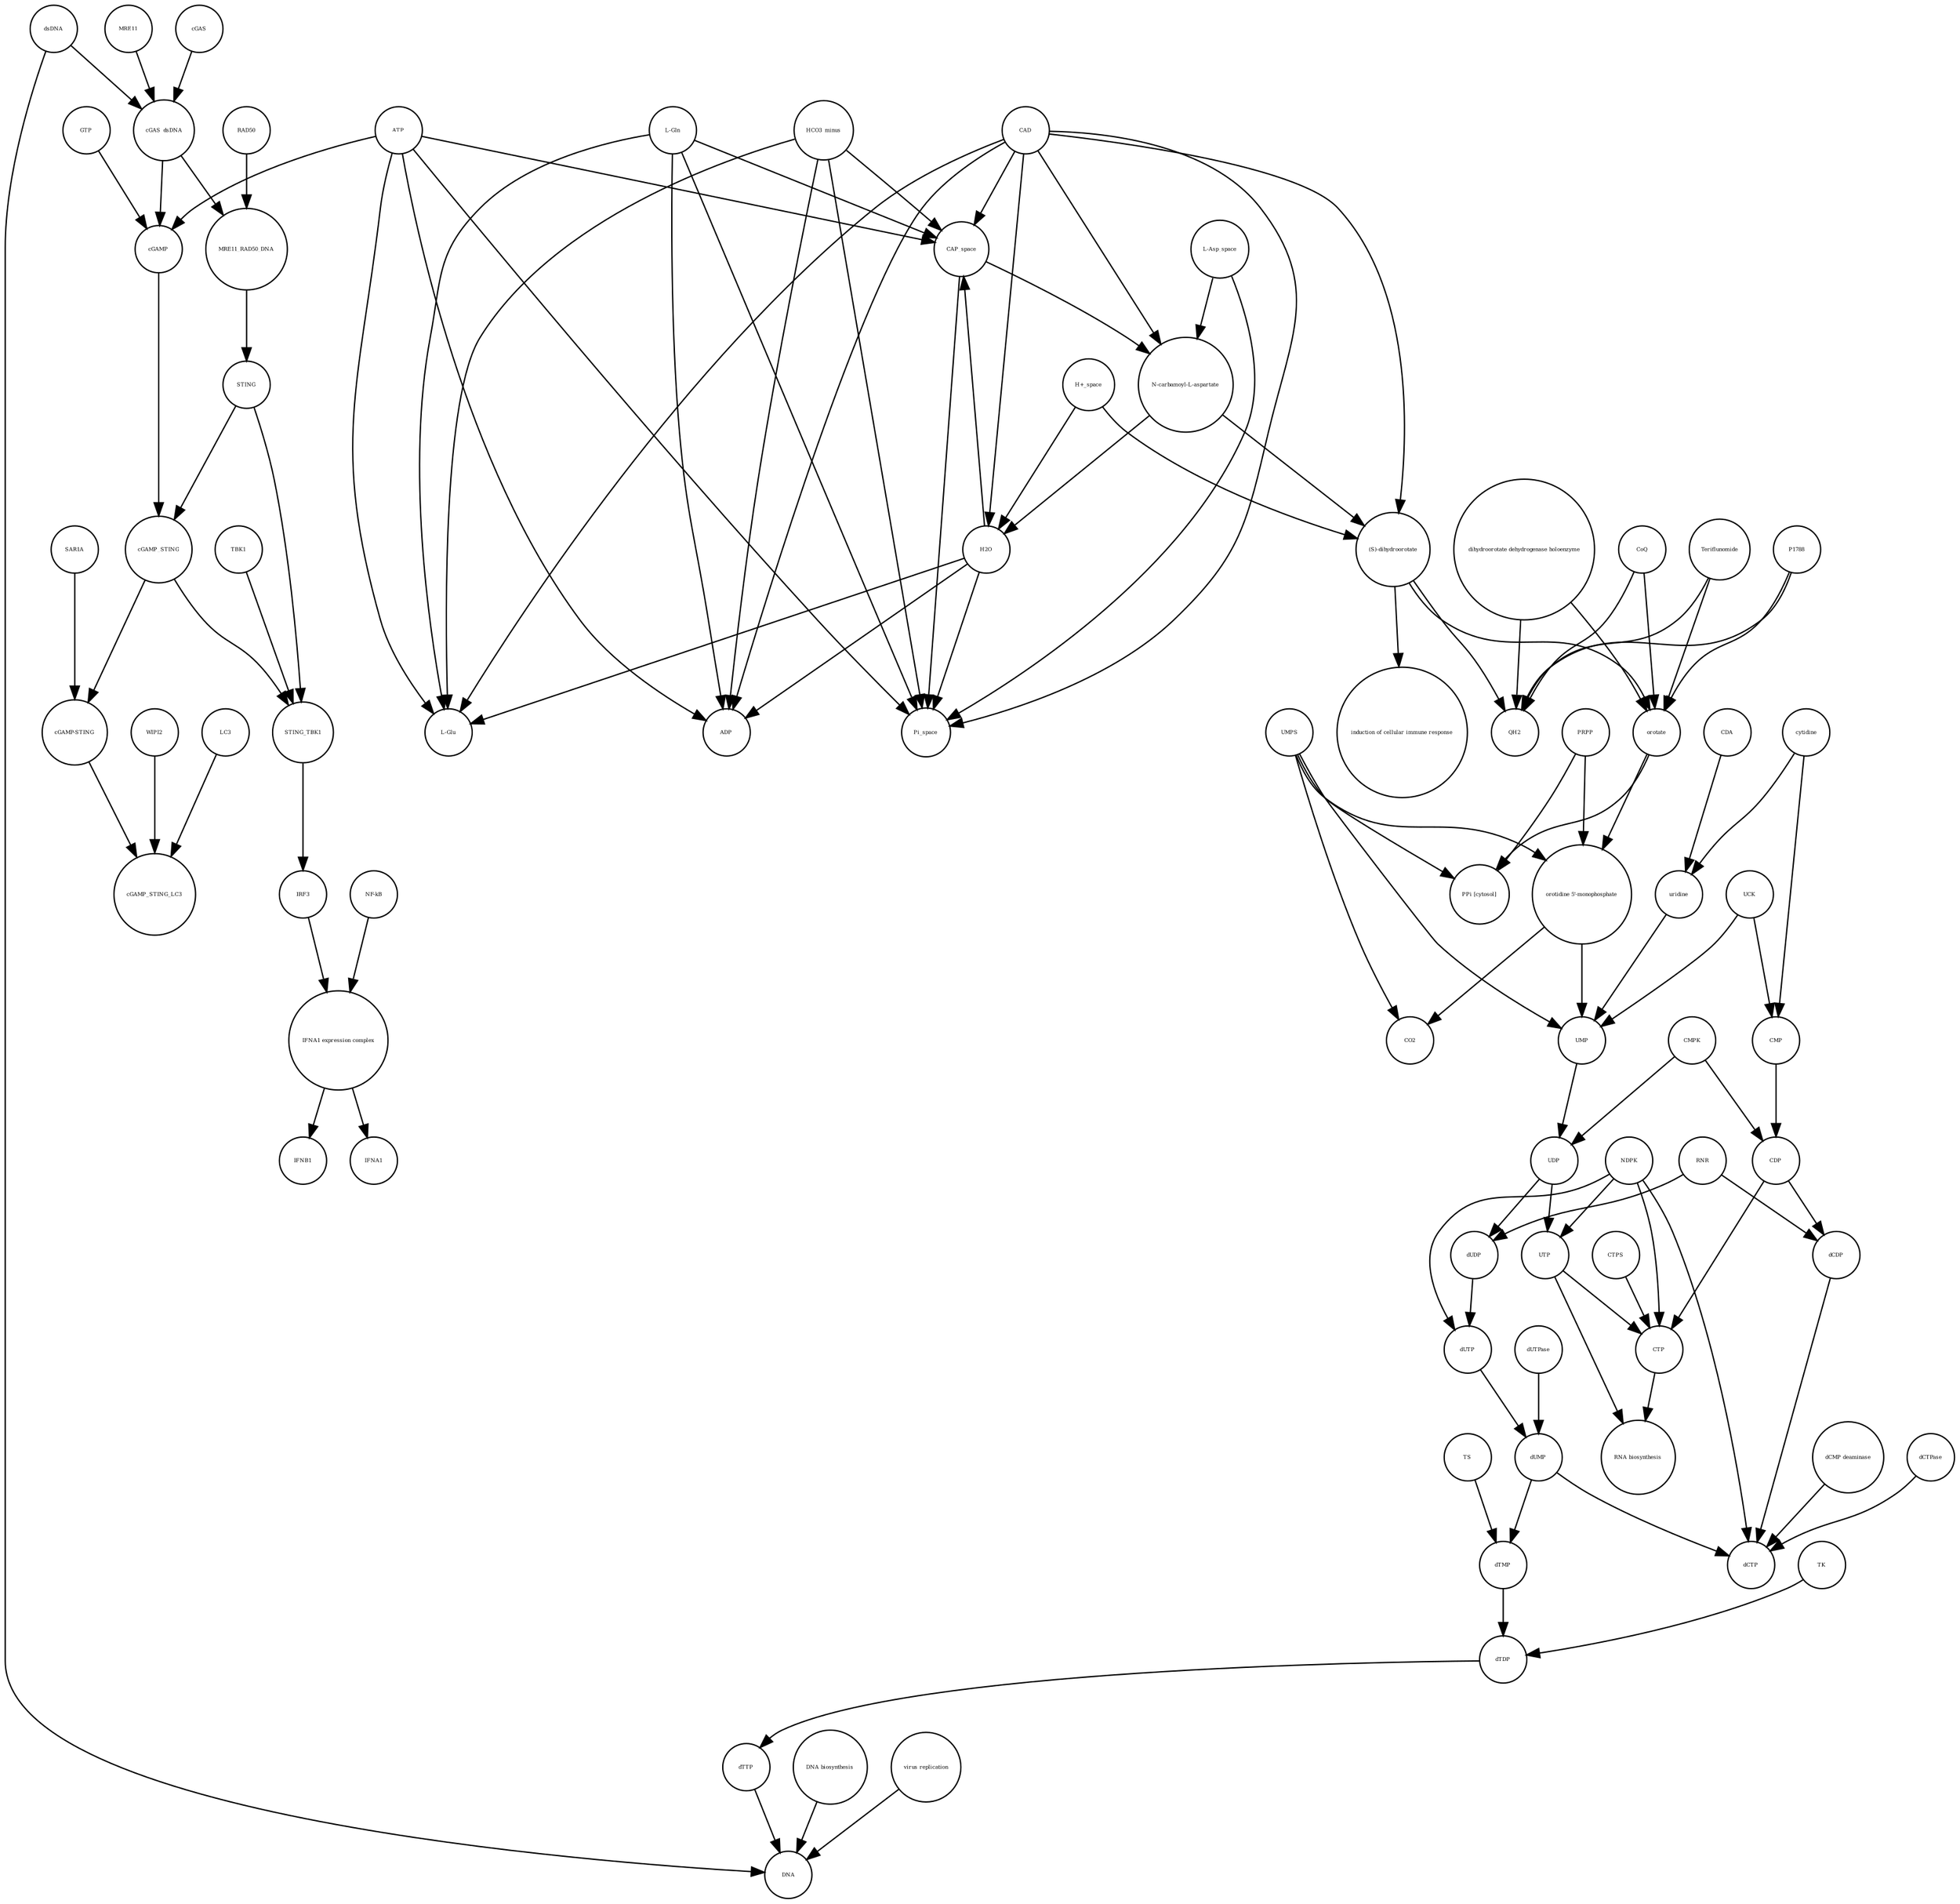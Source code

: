 strict digraph  {
UTP [annotation="", bipartite=0, cls="simple chemical", fontsize=4, label=UTP, shape=circle];
"RNA biosynthesis" [annotation="urn_miriam_obo.go_GO%3A0032774", bipartite=0, cls=phenotype, fontsize=4, label="RNA biosynthesis", shape=circle];
CTP [annotation="", bipartite=0, cls="simple chemical", fontsize=4, label=CTP, shape=circle];
"(S)-dihydroorotate" [annotation="", bipartite=0, cls="simple chemical", fontsize=4, label="(S)-dihydroorotate", shape=circle];
"induction of cellular immune response" [annotation="", bipartite=0, cls=phenotype, fontsize=4, label="induction of cellular immune response", shape=circle];
DNA [annotation="", bipartite=0, cls="nucleic acid feature", fontsize=4, label=DNA, shape=circle];
"L-Gln" [annotation="", bipartite=0, cls="simple chemical", fontsize=4, label="L-Gln", shape=circle];
CDA [annotation="", bipartite=0, cls=macromolecule, fontsize=4, label=CDA, shape=circle];
dUTP [annotation="", bipartite=0, cls="simple chemical", fontsize=4, label=dUTP, shape=circle];
uridine [annotation="", bipartite=0, cls="simple chemical", fontsize=4, label=uridine, shape=circle];
CMP [annotation="", bipartite=0, cls="simple chemical", fontsize=4, label=CMP, shape=circle];
dTDP [annotation="", bipartite=0, cls="simple chemical", fontsize=4, label=dTDP, shape=circle];
ADP [annotation="", bipartite=0, cls="simple chemical", fontsize=4, label=ADP, shape=circle];
dUMP [annotation="", bipartite=0, cls="simple chemical", fontsize=4, label=dUMP, shape=circle];
dsDNA [annotation="", bipartite=0, cls="simple chemical", fontsize=4, label=dsDNA, shape=circle];
"IFNA1 expression complex" [annotation="", bipartite=0, cls=complex, fontsize=4, label="IFNA1 expression complex", shape=circle];
UMP [annotation="", bipartite=0, cls="simple chemical", fontsize=4, label=UMP, shape=circle];
RAD50 [annotation="", bipartite=0, cls="macromolecule multimer", fontsize=4, label=RAD50, shape=circle];
IFNA1 [annotation="", bipartite=0, cls="nucleic acid feature", fontsize=4, label=IFNA1, shape=circle];
cGAMP [annotation="", bipartite=0, cls="simple chemical", fontsize=4, label=cGAMP, shape=circle];
"dihydroorotate dehydrogenase holoenzyme" [annotation="", bipartite=0, cls="simple chemical", fontsize=4, label="dihydroorotate dehydrogenase holoenzyme", shape=circle];
dTTP [annotation="", bipartite=0, cls="simple chemical", fontsize=4, label=dTTP, shape=circle];
IFNB1 [annotation="", bipartite=0, cls="nucleic acid feature", fontsize=4, label=IFNB1, shape=circle];
cGAS [annotation="", bipartite=0, cls=macromolecule, fontsize=4, label=cGAS, shape=circle];
CAD [annotation="", bipartite=0, cls=macromolecule, fontsize=4, label=CAD, shape=circle];
"H+_space" [annotation="", bipartite=0, cls="simple chemical", fontsize=4, label="H+_space", shape=circle];
CoQ [annotation="", bipartite=0, cls="simple chemical", fontsize=4, label=CoQ, shape=circle];
cGAMP_STING_LC3 [annotation="", bipartite=0, cls=complex, fontsize=4, label=cGAMP_STING_LC3, shape=circle];
STING [annotation="", bipartite=0, cls="macromolecule multimer", fontsize=4, label=STING, shape=circle];
orotate [annotation="", bipartite=0, cls="simple chemical", fontsize=4, label=orotate, shape=circle];
"orotidine 5'-monophosphate" [annotation="", bipartite=0, cls="simple chemical", fontsize=4, label="orotidine 5'-monophosphate", shape=circle];
NDPK [annotation="", bipartite=0, cls=macromolecule, fontsize=4, label=NDPK, shape=circle];
QH2 [annotation="", bipartite=0, cls="simple chemical", fontsize=4, label=QH2, shape=circle];
TK [annotation="", bipartite=0, cls=macromolecule, fontsize=4, label=TK, shape=circle];
dTMP [annotation="", bipartite=0, cls="simple chemical", fontsize=4, label=dTMP, shape=circle];
"DNA biosynthesis" [annotation="urn_miriam_obo.go_GO%3A0071897", bipartite=0, cls=phenotype, fontsize=4, label="DNA biosynthesis", shape=circle];
CMPK [annotation="", bipartite=0, cls=macromolecule, fontsize=4, label=CMPK, shape=circle];
H2O [annotation="", bipartite=0, cls="simple chemical", fontsize=4, label=H2O, shape=circle];
cGAMP_STING [annotation="", bipartite=0, cls=complex, fontsize=4, label=cGAMP_STING, shape=circle];
"virus replication" [annotation="", bipartite=0, cls=phenotype, fontsize=4, label="virus replication", shape=circle];
"dCMP deaminase" [annotation="", bipartite=0, cls=macromolecule, fontsize=4, label="dCMP deaminase", shape=circle];
dUDP [annotation="", bipartite=0, cls="simple chemical", fontsize=4, label=dUDP, shape=circle];
IRF3 [annotation="", bipartite=0, cls="macromolecule multimer", fontsize=4, label=IRF3, shape=circle];
Teriflunomide [annotation="", bipartite=0, cls="simple chemical", fontsize=4, label=Teriflunomide, shape=circle];
"L-Glu" [annotation="", bipartite=0, cls="simple chemical", fontsize=4, label="L-Glu", shape=circle];
cGAS_dsDNA [annotation="", bipartite=0, cls=complex, fontsize=4, label=cGAS_dsDNA, shape=circle];
P1788 [annotation="", bipartite=0, cls="simple chemical", fontsize=4, label=P1788, shape=circle];
TS [annotation="", bipartite=0, cls=macromolecule, fontsize=4, label=TS, shape=circle];
CAP_space [annotation="", bipartite=0, cls="simple chemical", fontsize=4, label=CAP_space, shape=circle];
MRE11 [annotation="", bipartite=0, cls="macromolecule multimer", fontsize=4, label=MRE11, shape=circle];
dCDP [annotation="", bipartite=0, cls="simple chemical", fontsize=4, label=dCDP, shape=circle];
CTPS [annotation="", bipartite=0, cls=macromolecule, fontsize=4, label=CTPS, shape=circle];
dUTPase [annotation="", bipartite=0, cls=macromolecule, fontsize=4, label=dUTPase, shape=circle];
WIPI2 [annotation="", bipartite=0, cls=macromolecule, fontsize=4, label=WIPI2, shape=circle];
dCTP [annotation="", bipartite=0, cls="simple chemical", fontsize=4, label=dCTP, shape=circle];
ATP [annotation="", bipartite=0, cls="simple chemical", fontsize=4, label=ATP, shape=circle];
SAR1A [annotation="", bipartite=0, cls=macromolecule, fontsize=4, label=SAR1A, shape=circle];
PRPP [annotation="", bipartite=0, cls="simple chemical", fontsize=4, label=PRPP, shape=circle];
CO2 [annotation="", bipartite=0, cls="simple chemical", fontsize=4, label=CO2, shape=circle];
cytidine [annotation="", bipartite=0, cls="simple chemical", fontsize=4, label=cytidine, shape=circle];
CDP [annotation="", bipartite=0, cls="simple chemical", fontsize=4, label=CDP, shape=circle];
Pi_space [annotation="", bipartite=0, cls="simple chemical", fontsize=4, label=Pi_space, shape=circle];
MRE11_RAD50_DNA [annotation="", bipartite=0, cls=complex, fontsize=4, label=MRE11_RAD50_DNA, shape=circle];
"cGAMP-STING" [annotation="", bipartite=0, cls=complex, fontsize=4, label="cGAMP-STING", shape=circle];
GTP [annotation="", bipartite=0, cls="simple chemical", fontsize=4, label=GTP, shape=circle];
TBK1 [annotation="", bipartite=0, cls=macromolecule, fontsize=4, label=TBK1, shape=circle];
UMPS [annotation="", bipartite=0, cls="macromolecule multimer", fontsize=4, label=UMPS, shape=circle];
"PPi [cytosol]" [annotation="", bipartite=0, cls="simple chemical", fontsize=4, label="PPi [cytosol]", shape=circle];
UCK [annotation="", bipartite=0, cls=macromolecule, fontsize=4, label=UCK, shape=circle];
HCO3_minus [annotation="", bipartite=0, cls="simple chemical", fontsize=4, label=HCO3_minus, shape=circle];
STING_TBK1 [annotation="", bipartite=0, cls=complex, fontsize=4, label=STING_TBK1, shape=circle];
"NF-kB" [annotation="", bipartite=0, cls=complex, fontsize=4, label="NF-kB", shape=circle];
"L-Asp_space" [annotation="", bipartite=0, cls="simple chemical", fontsize=4, label="L-Asp_space", shape=circle];
UDP [annotation="", bipartite=0, cls="simple chemical", fontsize=4, label=UDP, shape=circle];
LC3 [annotation="", bipartite=0, cls=macromolecule, fontsize=4, label=LC3, shape=circle];
RNR [annotation="", bipartite=0, cls=macromolecule, fontsize=4, label=RNR, shape=circle];
dCTPase [annotation="", bipartite=0, cls=macromolecule, fontsize=4, label=dCTPase, shape=circle];
"N-carbamoyl-L-aspartate" [annotation="", bipartite=0, cls="simple chemical", fontsize=4, label="N-carbamoyl-L-aspartate", shape=circle];
UTP -> "RNA biosynthesis"  [annotation="", interaction_type="necessary stimulation"];
UTP -> CTP  [annotation="", interaction_type=production];
CTP -> "RNA biosynthesis"  [annotation="", interaction_type="necessary stimulation"];
"(S)-dihydroorotate" -> "induction of cellular immune response"  [annotation="", interaction_type="necessary stimulation"];
"(S)-dihydroorotate" -> orotate  [annotation="", interaction_type=production];
"(S)-dihydroorotate" -> QH2  [annotation="", interaction_type=production];
"L-Gln" -> ADP  [annotation="", interaction_type=production];
"L-Gln" -> CAP_space  [annotation="", interaction_type=production];
"L-Gln" -> Pi_space  [annotation="", interaction_type=production];
"L-Gln" -> "L-Glu"  [annotation="", interaction_type=production];
CDA -> uridine  [annotation="", interaction_type=catalysis];
dUTP -> dUMP  [annotation="", interaction_type=production];
uridine -> UMP  [annotation="", interaction_type=production];
CMP -> CDP  [annotation="", interaction_type=production];
dTDP -> dTTP  [annotation="", interaction_type=production];
dUMP -> dCTP  [annotation="", interaction_type=production];
dUMP -> dTMP  [annotation="", interaction_type=production];
dsDNA -> DNA  [annotation="", interaction_type=production];
dsDNA -> cGAS_dsDNA  [annotation="", interaction_type=production];
"IFNA1 expression complex" -> IFNA1  [annotation="", interaction_type=stimulation];
"IFNA1 expression complex" -> IFNB1  [annotation="", interaction_type=stimulation];
UMP -> UDP  [annotation="", interaction_type=production];
RAD50 -> MRE11_RAD50_DNA  [annotation="", interaction_type=production];
cGAMP -> cGAMP_STING  [annotation="", interaction_type=production];
"dihydroorotate dehydrogenase holoenzyme" -> orotate  [annotation=urn_miriam_reactome_REACT_1698, interaction_type=catalysis];
"dihydroorotate dehydrogenase holoenzyme" -> QH2  [annotation=urn_miriam_reactome_REACT_1698, interaction_type=catalysis];
dTTP -> DNA  [annotation="", interaction_type=production];
cGAS -> cGAS_dsDNA  [annotation="", interaction_type=production];
CAD -> Pi_space  [annotation=urn_miriam_reactome_REACT_1698, interaction_type=catalysis];
CAD -> "L-Glu"  [annotation=urn_miriam_reactome_REACT_1698, interaction_type=catalysis];
CAD -> ADP  [annotation=urn_miriam_reactome_REACT_1698, interaction_type=catalysis];
CAD -> CAP_space  [annotation=urn_miriam_reactome_REACT_1698, interaction_type=catalysis];
CAD -> "(S)-dihydroorotate"  [annotation=urn_miriam_reactome_REACT_1698, interaction_type=catalysis];
CAD -> H2O  [annotation=urn_miriam_reactome_REACT_1698, interaction_type=catalysis];
CAD -> "N-carbamoyl-L-aspartate"  [annotation=urn_miriam_reactome_REACT_1698, interaction_type=catalysis];
"H+_space" -> H2O  [annotation="", interaction_type=production];
"H+_space" -> "(S)-dihydroorotate"  [annotation="", interaction_type=production];
CoQ -> orotate  [annotation="", interaction_type=production];
CoQ -> QH2  [annotation="", interaction_type=production];
STING -> cGAMP_STING  [annotation="", interaction_type=production];
STING -> STING_TBK1  [annotation="", interaction_type=production];
orotate -> "orotidine 5'-monophosphate"  [annotation="", interaction_type=production];
orotate -> "PPi [cytosol]"  [annotation="", interaction_type=production];
"orotidine 5'-monophosphate" -> CO2  [annotation="", interaction_type=production];
"orotidine 5'-monophosphate" -> UMP  [annotation="", interaction_type=production];
NDPK -> dUTP  [annotation="", interaction_type=catalysis];
NDPK -> CTP  [annotation="", interaction_type=catalysis];
NDPK -> UTP  [annotation="", interaction_type=catalysis];
NDPK -> dCTP  [annotation="", interaction_type=catalysis];
TK -> dTDP  [annotation="", interaction_type=catalysis];
dTMP -> dTDP  [annotation="", interaction_type=production];
"DNA biosynthesis" -> DNA  [annotation="", interaction_type=catalysis];
CMPK -> UDP  [annotation="", interaction_type=catalysis];
CMPK -> CDP  [annotation="", interaction_type=catalysis];
H2O -> ADP  [annotation="", interaction_type=production];
H2O -> CAP_space  [annotation="", interaction_type=production];
H2O -> Pi_space  [annotation="", interaction_type=production];
H2O -> "L-Glu"  [annotation="", interaction_type=production];
cGAMP_STING -> STING_TBK1  [annotation="", interaction_type=production];
cGAMP_STING -> "cGAMP-STING"  [annotation="", interaction_type=production];
"virus replication" -> DNA  [annotation="", interaction_type=inhibition];
"dCMP deaminase" -> dCTP  [annotation="", interaction_type=catalysis];
dUDP -> dUTP  [annotation="", interaction_type=production];
IRF3 -> "IFNA1 expression complex"  [annotation="", interaction_type=production];
Teriflunomide -> orotate  [annotation=urn_miriam_reactome_REACT_1698, interaction_type=inhibition];
Teriflunomide -> QH2  [annotation=urn_miriam_reactome_REACT_1698, interaction_type=inhibition];
cGAS_dsDNA -> cGAMP  [annotation="", interaction_type=catalysis];
cGAS_dsDNA -> MRE11_RAD50_DNA  [annotation="", interaction_type=production];
P1788 -> orotate  [annotation=urn_miriam_reactome_REACT_1698, interaction_type=inhibition];
P1788 -> QH2  [annotation=urn_miriam_reactome_REACT_1698, interaction_type=inhibition];
TS -> dTMP  [annotation="", interaction_type=catalysis];
CAP_space -> Pi_space  [annotation="", interaction_type=production];
CAP_space -> "N-carbamoyl-L-aspartate"  [annotation="", interaction_type=production];
MRE11 -> cGAS_dsDNA  [annotation="", interaction_type=production];
dCDP -> dCTP  [annotation="", interaction_type=production];
CTPS -> CTP  [annotation="", interaction_type=catalysis];
dUTPase -> dUMP  [annotation="", interaction_type=catalysis];
WIPI2 -> cGAMP_STING_LC3  [annotation="", interaction_type=catalysis];
ATP -> Pi_space  [annotation="", interaction_type=production];
ATP -> "L-Glu"  [annotation="", interaction_type=production];
ATP -> ADP  [annotation="", interaction_type=production];
ATP -> CAP_space  [annotation="", interaction_type=production];
ATP -> cGAMP  [annotation="", interaction_type=production];
SAR1A -> "cGAMP-STING"  [annotation="", interaction_type=catalysis];
PRPP -> "orotidine 5'-monophosphate"  [annotation="", interaction_type=production];
PRPP -> "PPi [cytosol]"  [annotation="", interaction_type=production];
cytidine -> uridine  [annotation="", interaction_type=production];
cytidine -> CMP  [annotation="", interaction_type=production];
CDP -> CTP  [annotation="", interaction_type=production];
CDP -> dCDP  [annotation="", interaction_type=production];
MRE11_RAD50_DNA -> STING  [annotation="", interaction_type=catalysis];
"cGAMP-STING" -> cGAMP_STING_LC3  [annotation="", interaction_type=production];
GTP -> cGAMP  [annotation="", interaction_type=production];
TBK1 -> STING_TBK1  [annotation="", interaction_type=production];
UMPS -> "orotidine 5'-monophosphate"  [annotation=urn_miriam_reactome_REACT_1698, interaction_type=catalysis];
UMPS -> "PPi [cytosol]"  [annotation=urn_miriam_reactome_REACT_1698, interaction_type=catalysis];
UMPS -> CO2  [annotation=urn_miriam_reactome_REACT_1698, interaction_type=catalysis];
UMPS -> UMP  [annotation=urn_miriam_reactome_REACT_1698, interaction_type=catalysis];
UCK -> CMP  [annotation="", interaction_type=catalysis];
UCK -> UMP  [annotation="", interaction_type=catalysis];
HCO3_minus -> ADP  [annotation="", interaction_type=production];
HCO3_minus -> CAP_space  [annotation="", interaction_type=production];
HCO3_minus -> Pi_space  [annotation="", interaction_type=production];
HCO3_minus -> "L-Glu"  [annotation="", interaction_type=production];
STING_TBK1 -> IRF3  [annotation="", interaction_type=catalysis];
"NF-kB" -> "IFNA1 expression complex"  [annotation="", interaction_type=production];
"L-Asp_space" -> Pi_space  [annotation="", interaction_type=production];
"L-Asp_space" -> "N-carbamoyl-L-aspartate"  [annotation="", interaction_type=production];
UDP -> UTP  [annotation="", interaction_type=production];
UDP -> dUDP  [annotation="", interaction_type=production];
LC3 -> cGAMP_STING_LC3  [annotation="", interaction_type=production];
RNR -> dUDP  [annotation="", interaction_type=catalysis];
RNR -> dCDP  [annotation="", interaction_type=catalysis];
dCTPase -> dCTP  [annotation="", interaction_type=catalysis];
"N-carbamoyl-L-aspartate" -> H2O  [annotation="", interaction_type=production];
"N-carbamoyl-L-aspartate" -> "(S)-dihydroorotate"  [annotation="", interaction_type=production];
}
